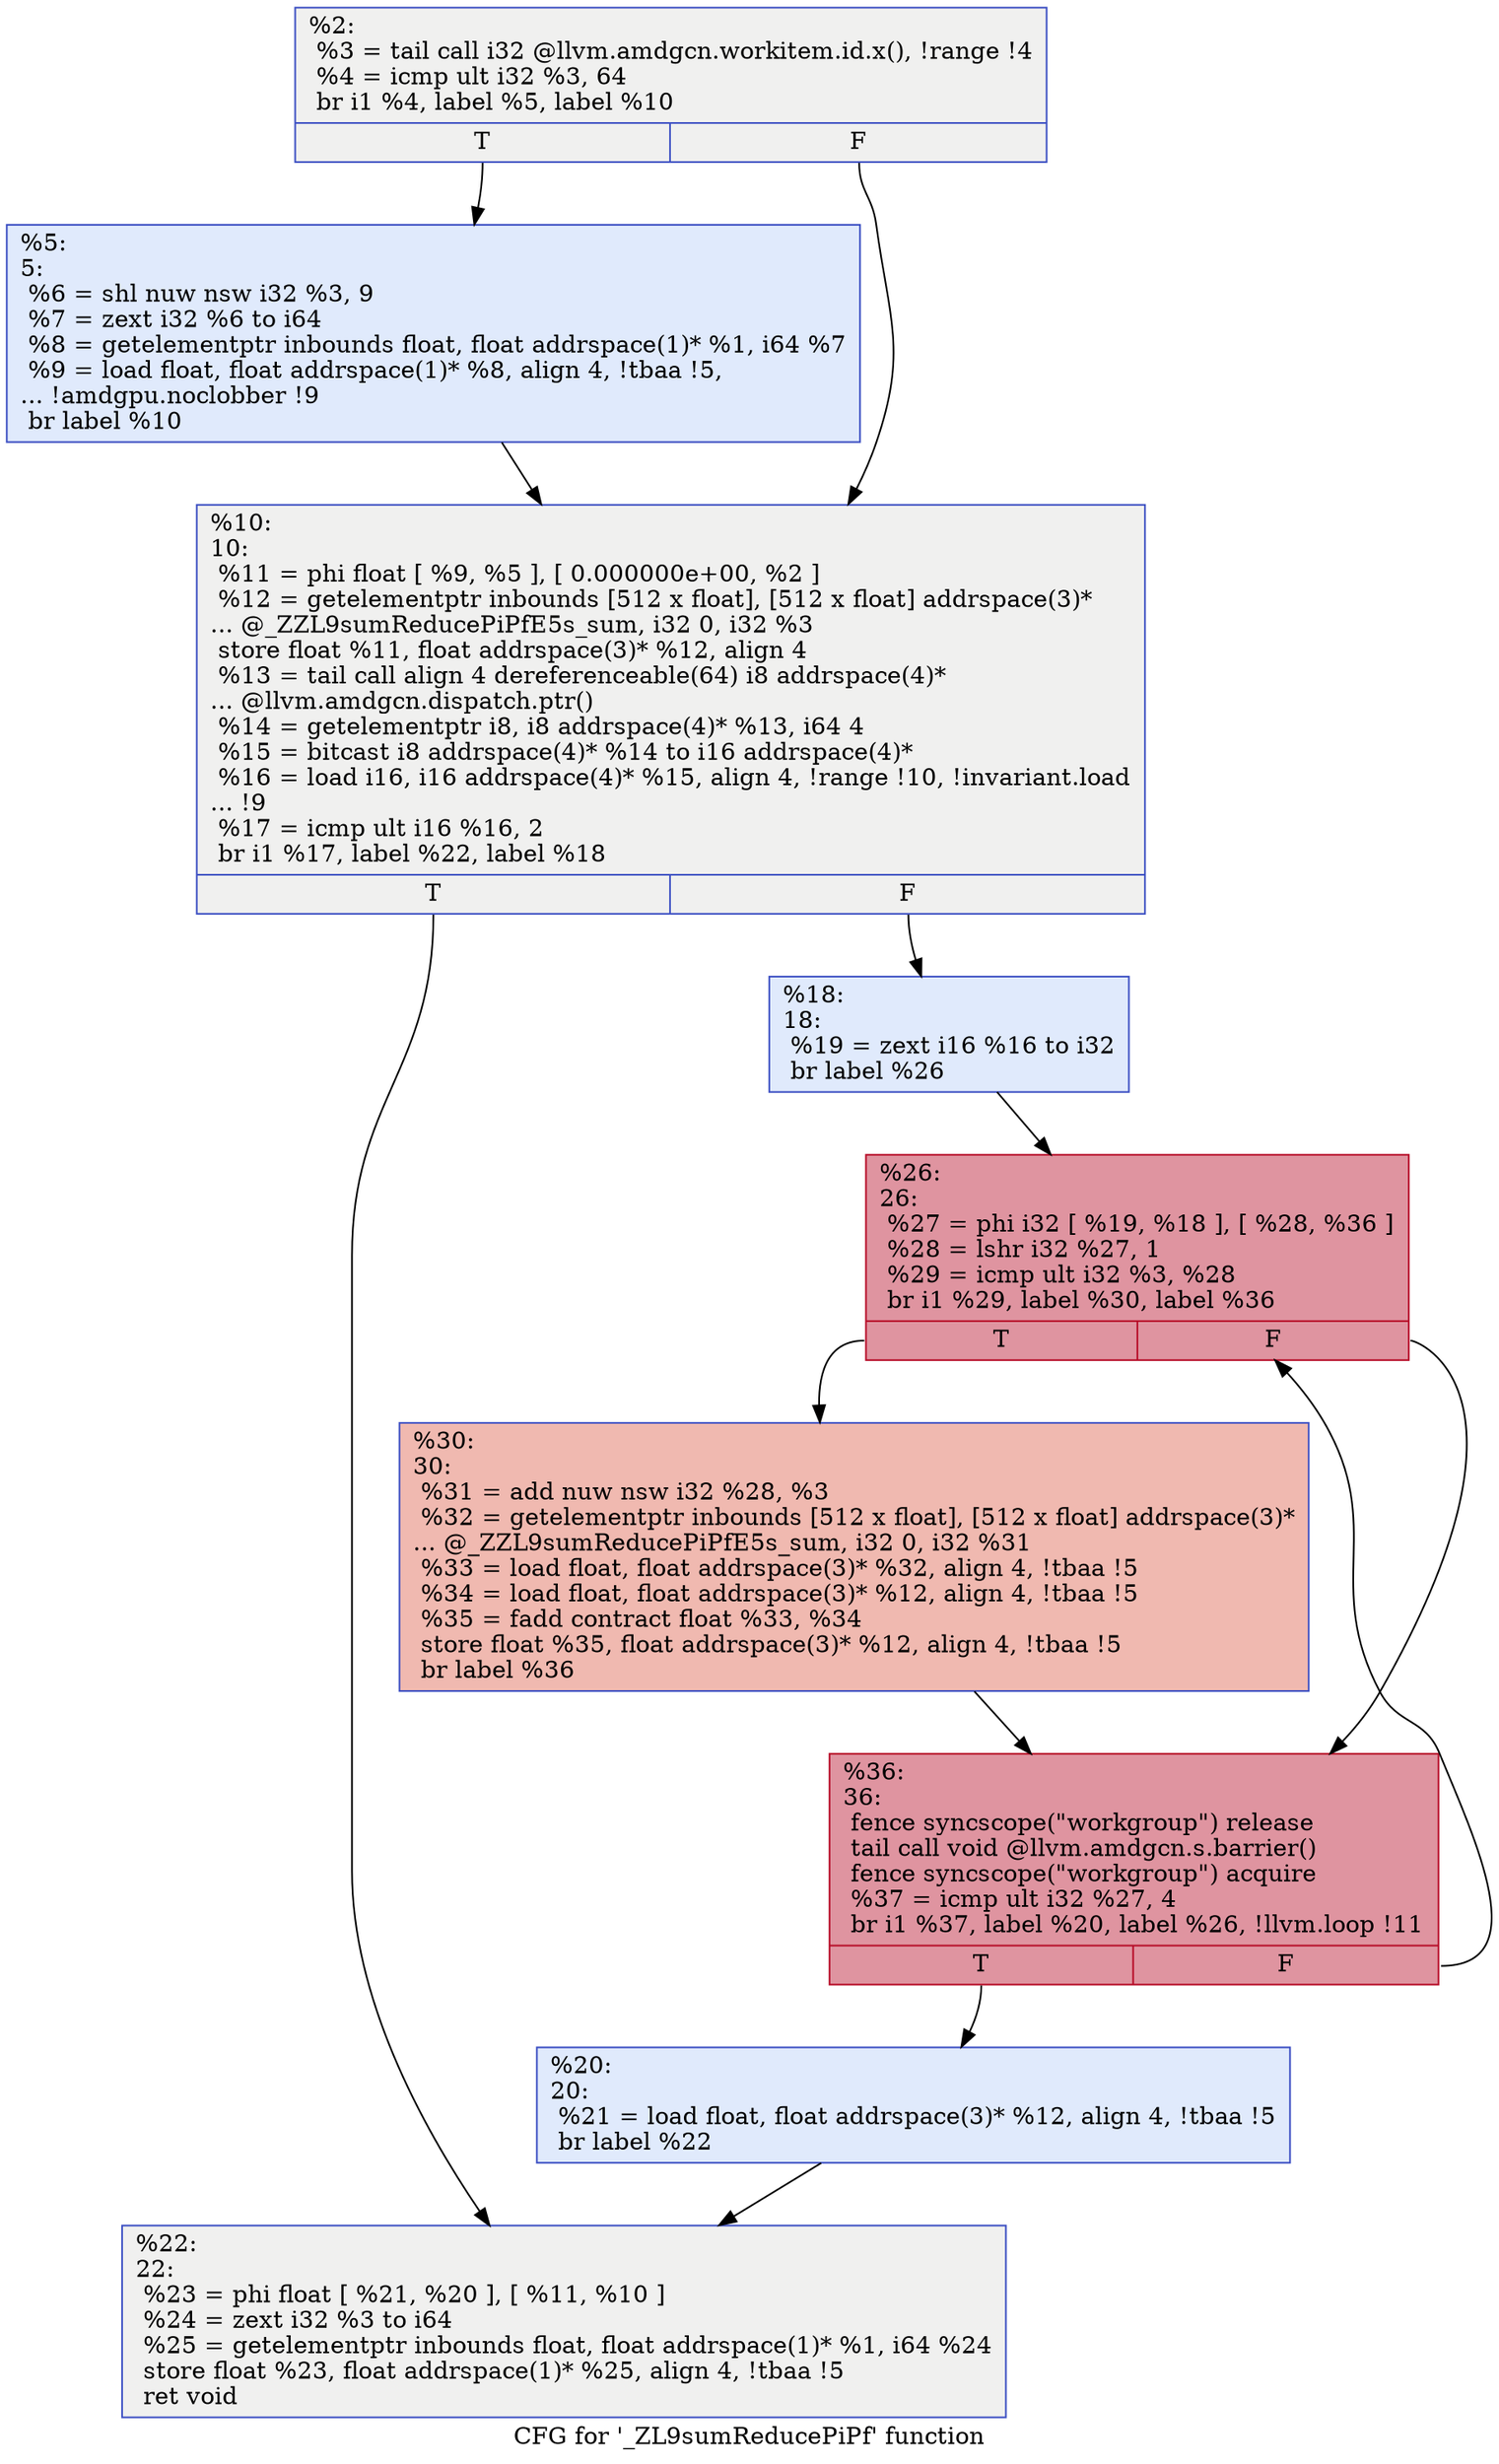 digraph "CFG for '_ZL9sumReducePiPf' function" {
	label="CFG for '_ZL9sumReducePiPf' function";

	Node0x46c8200 [shape=record,color="#3d50c3ff", style=filled, fillcolor="#dedcdb70",label="{%2:\l  %3 = tail call i32 @llvm.amdgcn.workitem.id.x(), !range !4\l  %4 = icmp ult i32 %3, 64\l  br i1 %4, label %5, label %10\l|{<s0>T|<s1>F}}"];
	Node0x46c8200:s0 -> Node0x46c9680;
	Node0x46c8200:s1 -> Node0x46c9710;
	Node0x46c9680 [shape=record,color="#3d50c3ff", style=filled, fillcolor="#b9d0f970",label="{%5:\l5:                                                \l  %6 = shl nuw nsw i32 %3, 9\l  %7 = zext i32 %6 to i64\l  %8 = getelementptr inbounds float, float addrspace(1)* %1, i64 %7\l  %9 = load float, float addrspace(1)* %8, align 4, !tbaa !5,\l... !amdgpu.noclobber !9\l  br label %10\l}"];
	Node0x46c9680 -> Node0x46c9710;
	Node0x46c9710 [shape=record,color="#3d50c3ff", style=filled, fillcolor="#dedcdb70",label="{%10:\l10:                                               \l  %11 = phi float [ %9, %5 ], [ 0.000000e+00, %2 ]\l  %12 = getelementptr inbounds [512 x float], [512 x float] addrspace(3)*\l... @_ZZL9sumReducePiPfE5s_sum, i32 0, i32 %3\l  store float %11, float addrspace(3)* %12, align 4\l  %13 = tail call align 4 dereferenceable(64) i8 addrspace(4)*\l... @llvm.amdgcn.dispatch.ptr()\l  %14 = getelementptr i8, i8 addrspace(4)* %13, i64 4\l  %15 = bitcast i8 addrspace(4)* %14 to i16 addrspace(4)*\l  %16 = load i16, i16 addrspace(4)* %15, align 4, !range !10, !invariant.load\l... !9\l  %17 = icmp ult i16 %16, 2\l  br i1 %17, label %22, label %18\l|{<s0>T|<s1>F}}"];
	Node0x46c9710:s0 -> Node0x46cb6f0;
	Node0x46c9710:s1 -> Node0x46cb780;
	Node0x46cb780 [shape=record,color="#3d50c3ff", style=filled, fillcolor="#b9d0f970",label="{%18:\l18:                                               \l  %19 = zext i16 %16 to i32\l  br label %26\l}"];
	Node0x46cb780 -> Node0x46cb930;
	Node0x46cb9f0 [shape=record,color="#3d50c3ff", style=filled, fillcolor="#b9d0f970",label="{%20:\l20:                                               \l  %21 = load float, float addrspace(3)* %12, align 4, !tbaa !5\l  br label %22\l}"];
	Node0x46cb9f0 -> Node0x46cb6f0;
	Node0x46cb6f0 [shape=record,color="#3d50c3ff", style=filled, fillcolor="#dedcdb70",label="{%22:\l22:                                               \l  %23 = phi float [ %21, %20 ], [ %11, %10 ]\l  %24 = zext i32 %3 to i64\l  %25 = getelementptr inbounds float, float addrspace(1)* %1, i64 %24\l  store float %23, float addrspace(1)* %25, align 4, !tbaa !5\l  ret void\l}"];
	Node0x46cb930 [shape=record,color="#b70d28ff", style=filled, fillcolor="#b70d2870",label="{%26:\l26:                                               \l  %27 = phi i32 [ %19, %18 ], [ %28, %36 ]\l  %28 = lshr i32 %27, 1\l  %29 = icmp ult i32 %3, %28\l  br i1 %29, label %30, label %36\l|{<s0>T|<s1>F}}"];
	Node0x46cb930:s0 -> Node0x46cc690;
	Node0x46cb930:s1 -> Node0x46cc440;
	Node0x46cc690 [shape=record,color="#3d50c3ff", style=filled, fillcolor="#de614d70",label="{%30:\l30:                                               \l  %31 = add nuw nsw i32 %28, %3\l  %32 = getelementptr inbounds [512 x float], [512 x float] addrspace(3)*\l... @_ZZL9sumReducePiPfE5s_sum, i32 0, i32 %31\l  %33 = load float, float addrspace(3)* %32, align 4, !tbaa !5\l  %34 = load float, float addrspace(3)* %12, align 4, !tbaa !5\l  %35 = fadd contract float %33, %34\l  store float %35, float addrspace(3)* %12, align 4, !tbaa !5\l  br label %36\l}"];
	Node0x46cc690 -> Node0x46cc440;
	Node0x46cc440 [shape=record,color="#b70d28ff", style=filled, fillcolor="#b70d2870",label="{%36:\l36:                                               \l  fence syncscope(\"workgroup\") release\l  tail call void @llvm.amdgcn.s.barrier()\l  fence syncscope(\"workgroup\") acquire\l  %37 = icmp ult i32 %27, 4\l  br i1 %37, label %20, label %26, !llvm.loop !11\l|{<s0>T|<s1>F}}"];
	Node0x46cc440:s0 -> Node0x46cb9f0;
	Node0x46cc440:s1 -> Node0x46cb930;
}
